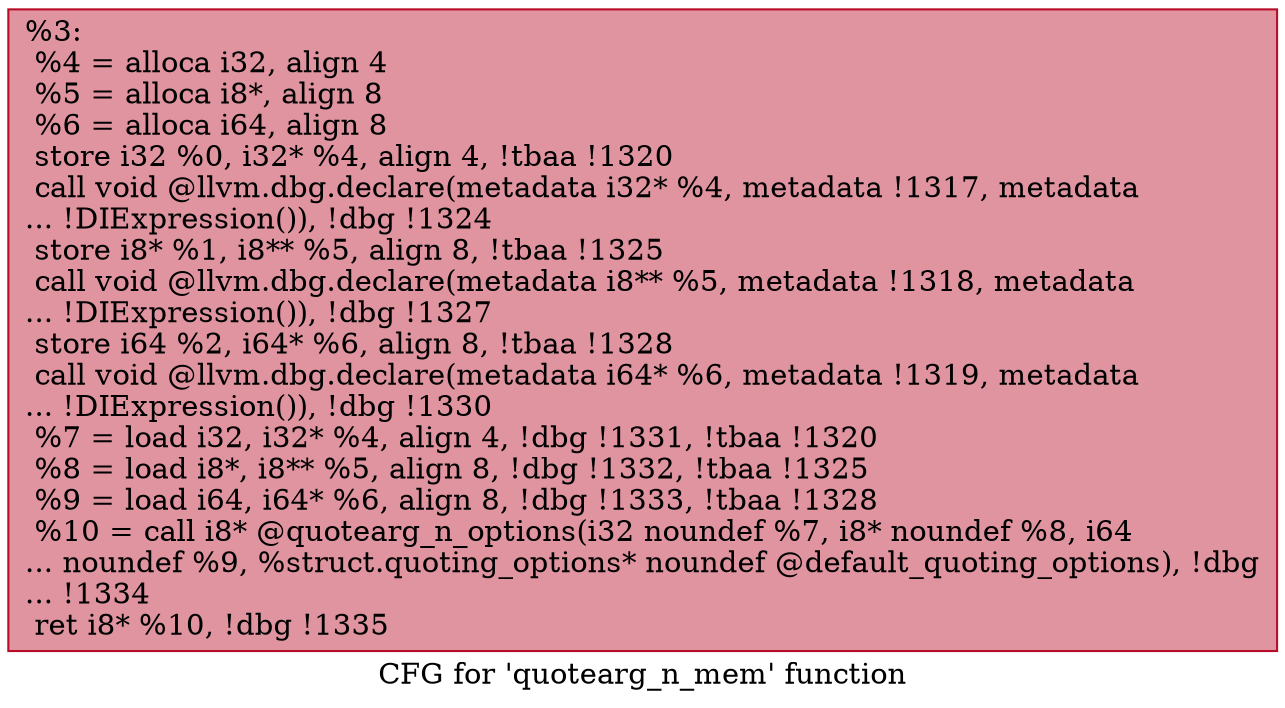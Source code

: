 digraph "CFG for 'quotearg_n_mem' function" {
	label="CFG for 'quotearg_n_mem' function";

	Node0x10ff100 [shape=record,color="#b70d28ff", style=filled, fillcolor="#b70d2870",label="{%3:\l  %4 = alloca i32, align 4\l  %5 = alloca i8*, align 8\l  %6 = alloca i64, align 8\l  store i32 %0, i32* %4, align 4, !tbaa !1320\l  call void @llvm.dbg.declare(metadata i32* %4, metadata !1317, metadata\l... !DIExpression()), !dbg !1324\l  store i8* %1, i8** %5, align 8, !tbaa !1325\l  call void @llvm.dbg.declare(metadata i8** %5, metadata !1318, metadata\l... !DIExpression()), !dbg !1327\l  store i64 %2, i64* %6, align 8, !tbaa !1328\l  call void @llvm.dbg.declare(metadata i64* %6, metadata !1319, metadata\l... !DIExpression()), !dbg !1330\l  %7 = load i32, i32* %4, align 4, !dbg !1331, !tbaa !1320\l  %8 = load i8*, i8** %5, align 8, !dbg !1332, !tbaa !1325\l  %9 = load i64, i64* %6, align 8, !dbg !1333, !tbaa !1328\l  %10 = call i8* @quotearg_n_options(i32 noundef %7, i8* noundef %8, i64\l... noundef %9, %struct.quoting_options* noundef @default_quoting_options), !dbg\l... !1334\l  ret i8* %10, !dbg !1335\l}"];
}
